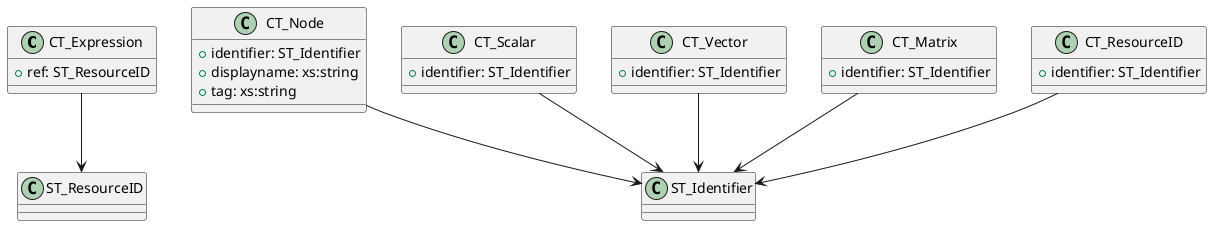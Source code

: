 @startuml

class CT_Expression {
  + ref: ST_ResourceID
}

class CT_Node {
  + identifier: ST_Identifier
  + displayname: xs:string
  + tag: xs:string
}

class CT_Scalar {
  + identifier: ST_Identifier
}

class CT_Vector {
  + identifier: ST_Identifier
}

class CT_Matrix {
  + identifier: ST_Identifier
}

class CT_ResourceID {
  + identifier: ST_Identifier
}

CT_Expression --> ST_ResourceID
CT_Node --> ST_Identifier
CT_Scalar --> ST_Identifier
CT_Vector --> ST_Identifier
CT_Matrix --> ST_Identifier
CT_ResourceID --> ST_Identifier

@enduml
